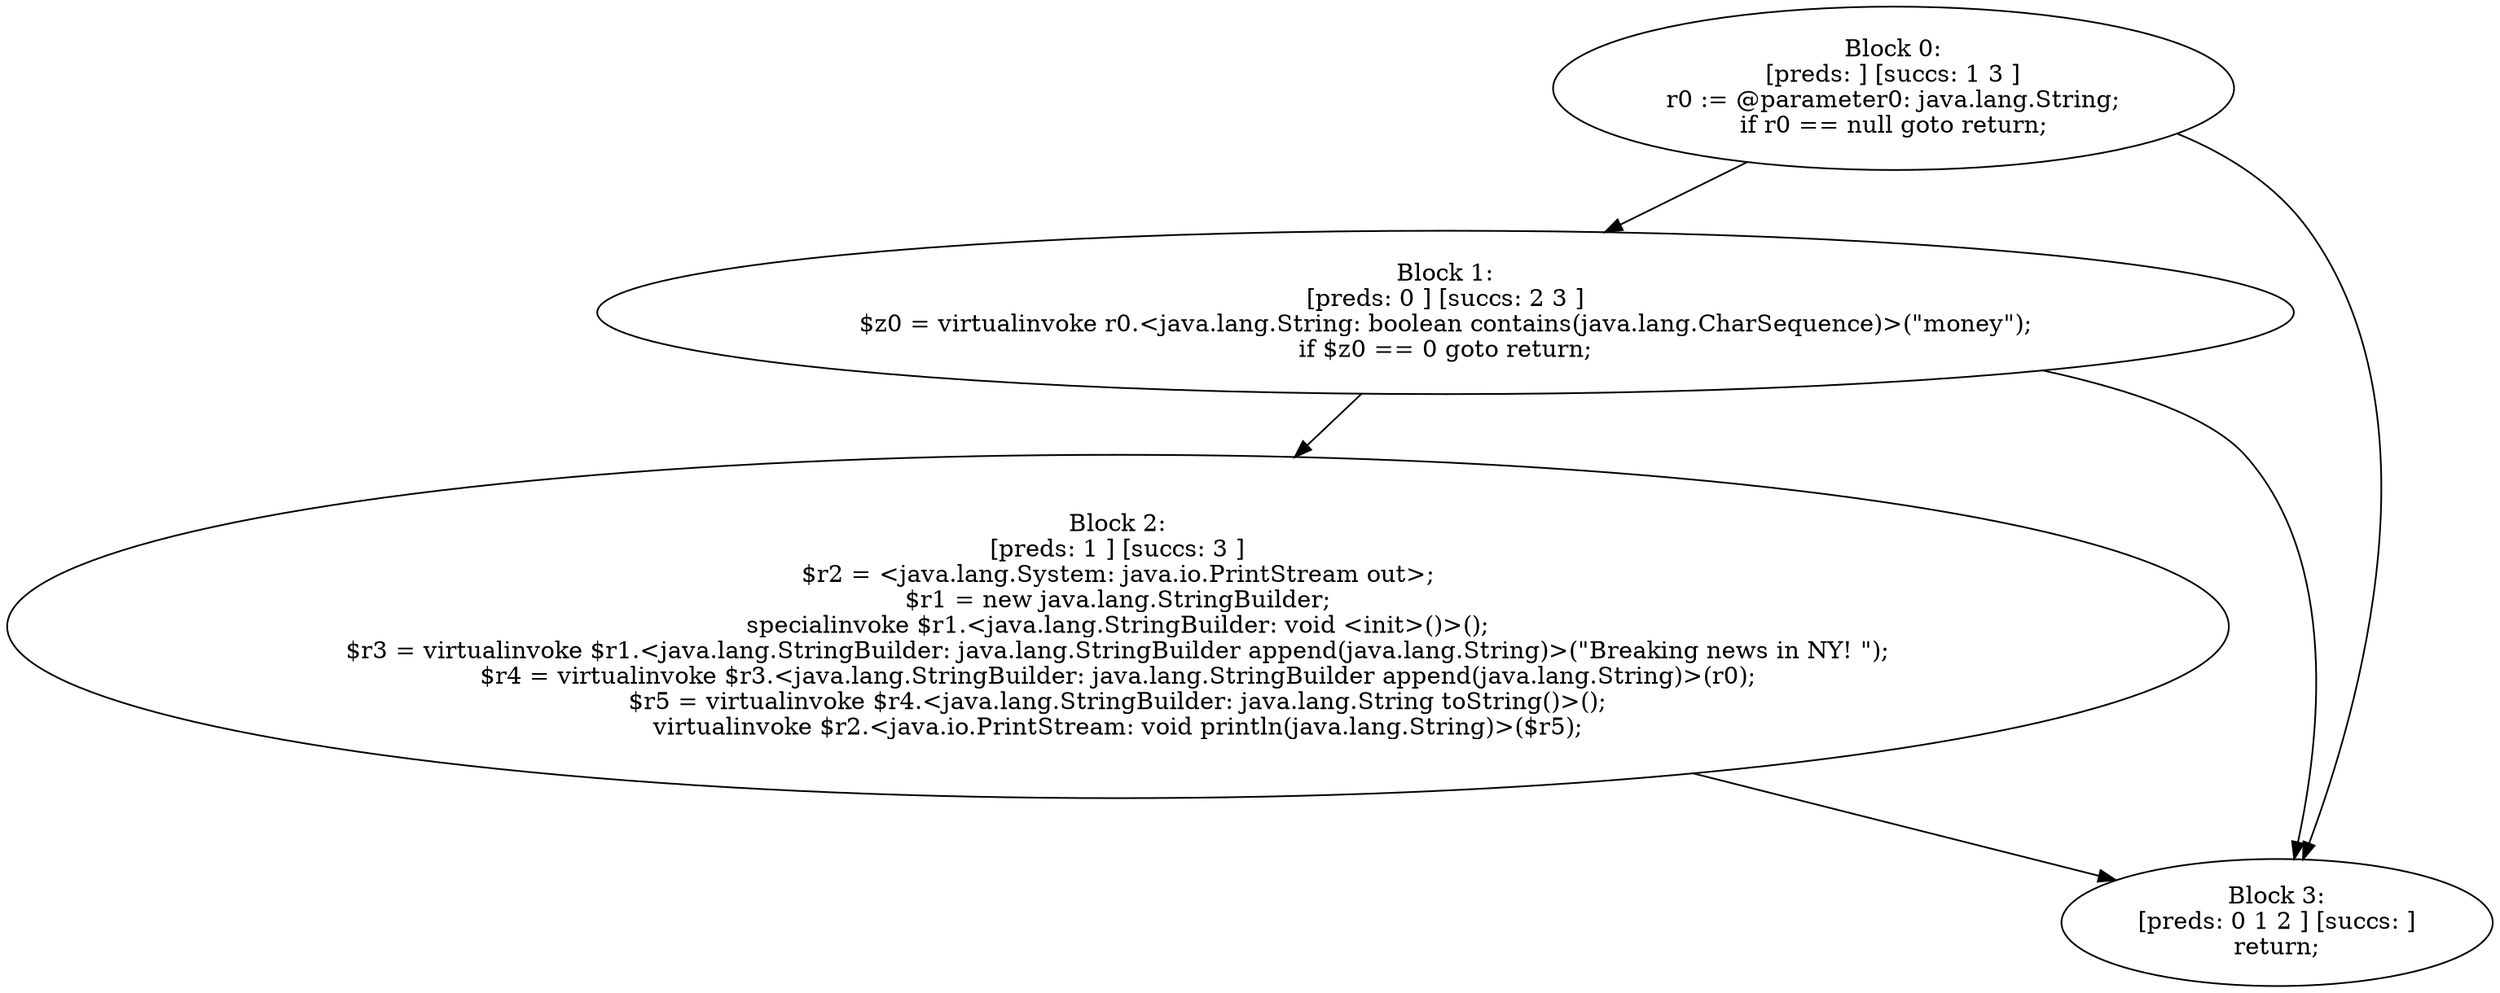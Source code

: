 digraph "unitGraph" {
    "Block 0:
[preds: ] [succs: 1 3 ]
r0 := @parameter0: java.lang.String;
if r0 == null goto return;
"
    "Block 1:
[preds: 0 ] [succs: 2 3 ]
$z0 = virtualinvoke r0.<java.lang.String: boolean contains(java.lang.CharSequence)>(\"money\");
if $z0 == 0 goto return;
"
    "Block 2:
[preds: 1 ] [succs: 3 ]
$r2 = <java.lang.System: java.io.PrintStream out>;
$r1 = new java.lang.StringBuilder;
specialinvoke $r1.<java.lang.StringBuilder: void <init>()>();
$r3 = virtualinvoke $r1.<java.lang.StringBuilder: java.lang.StringBuilder append(java.lang.String)>(\"Breaking news in NY! \");
$r4 = virtualinvoke $r3.<java.lang.StringBuilder: java.lang.StringBuilder append(java.lang.String)>(r0);
$r5 = virtualinvoke $r4.<java.lang.StringBuilder: java.lang.String toString()>();
virtualinvoke $r2.<java.io.PrintStream: void println(java.lang.String)>($r5);
"
    "Block 3:
[preds: 0 1 2 ] [succs: ]
return;
"
    "Block 0:
[preds: ] [succs: 1 3 ]
r0 := @parameter0: java.lang.String;
if r0 == null goto return;
"->"Block 1:
[preds: 0 ] [succs: 2 3 ]
$z0 = virtualinvoke r0.<java.lang.String: boolean contains(java.lang.CharSequence)>(\"money\");
if $z0 == 0 goto return;
";
    "Block 0:
[preds: ] [succs: 1 3 ]
r0 := @parameter0: java.lang.String;
if r0 == null goto return;
"->"Block 3:
[preds: 0 1 2 ] [succs: ]
return;
";
    "Block 1:
[preds: 0 ] [succs: 2 3 ]
$z0 = virtualinvoke r0.<java.lang.String: boolean contains(java.lang.CharSequence)>(\"money\");
if $z0 == 0 goto return;
"->"Block 2:
[preds: 1 ] [succs: 3 ]
$r2 = <java.lang.System: java.io.PrintStream out>;
$r1 = new java.lang.StringBuilder;
specialinvoke $r1.<java.lang.StringBuilder: void <init>()>();
$r3 = virtualinvoke $r1.<java.lang.StringBuilder: java.lang.StringBuilder append(java.lang.String)>(\"Breaking news in NY! \");
$r4 = virtualinvoke $r3.<java.lang.StringBuilder: java.lang.StringBuilder append(java.lang.String)>(r0);
$r5 = virtualinvoke $r4.<java.lang.StringBuilder: java.lang.String toString()>();
virtualinvoke $r2.<java.io.PrintStream: void println(java.lang.String)>($r5);
";
    "Block 1:
[preds: 0 ] [succs: 2 3 ]
$z0 = virtualinvoke r0.<java.lang.String: boolean contains(java.lang.CharSequence)>(\"money\");
if $z0 == 0 goto return;
"->"Block 3:
[preds: 0 1 2 ] [succs: ]
return;
";
    "Block 2:
[preds: 1 ] [succs: 3 ]
$r2 = <java.lang.System: java.io.PrintStream out>;
$r1 = new java.lang.StringBuilder;
specialinvoke $r1.<java.lang.StringBuilder: void <init>()>();
$r3 = virtualinvoke $r1.<java.lang.StringBuilder: java.lang.StringBuilder append(java.lang.String)>(\"Breaking news in NY! \");
$r4 = virtualinvoke $r3.<java.lang.StringBuilder: java.lang.StringBuilder append(java.lang.String)>(r0);
$r5 = virtualinvoke $r4.<java.lang.StringBuilder: java.lang.String toString()>();
virtualinvoke $r2.<java.io.PrintStream: void println(java.lang.String)>($r5);
"->"Block 3:
[preds: 0 1 2 ] [succs: ]
return;
";
}
